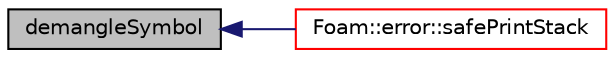 digraph "demangleSymbol"
{
  bgcolor="transparent";
  edge [fontname="Helvetica",fontsize="10",labelfontname="Helvetica",labelfontsize="10"];
  node [fontname="Helvetica",fontsize="10",shape=record];
  rankdir="LR";
  Node1 [label="demangleSymbol",height=0.2,width=0.4,color="black", fillcolor="grey75", style="filled", fontcolor="black"];
  Node1 -> Node2 [dir="back",color="midnightblue",fontsize="10",style="solid",fontname="Helvetica"];
  Node2 [label="Foam::error::safePrintStack",height=0.2,width=0.4,color="red",URL="$a00680.html#aacf3aec29a7125f9519869c3b7b8bfe4",tooltip="Helper function to print a stack (if OpenFOAM IO not yet. "];
}
